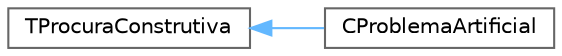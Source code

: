 digraph "Graphical Class Hierarchy"
{
 // LATEX_PDF_SIZE
  bgcolor="transparent";
  edge [fontname=Helvetica,fontsize=10,labelfontname=Helvetica,labelfontsize=10];
  node [fontname=Helvetica,fontsize=10,shape=box,height=0.2,width=0.4];
  rankdir="LR";
  Node0 [id="Node000000",label="TProcuraConstrutiva",height=0.2,width=0.4,color="grey40", fillcolor="white", style="filled",URL="$classTProcuraConstrutiva.html",tooltip="Representa um estado no espaço de estados."];
  Node0 -> Node1 [id="edge1_Node000000_Node000001",dir="back",color="steelblue1",style="solid",tooltip=" "];
  Node1 [id="Node000001",label="CProblemaArtificial",height=0.2,width=0.4,color="grey40", fillcolor="white", style="filled",URL="$classCProblemaArtificial.html",tooltip=" "];
}
